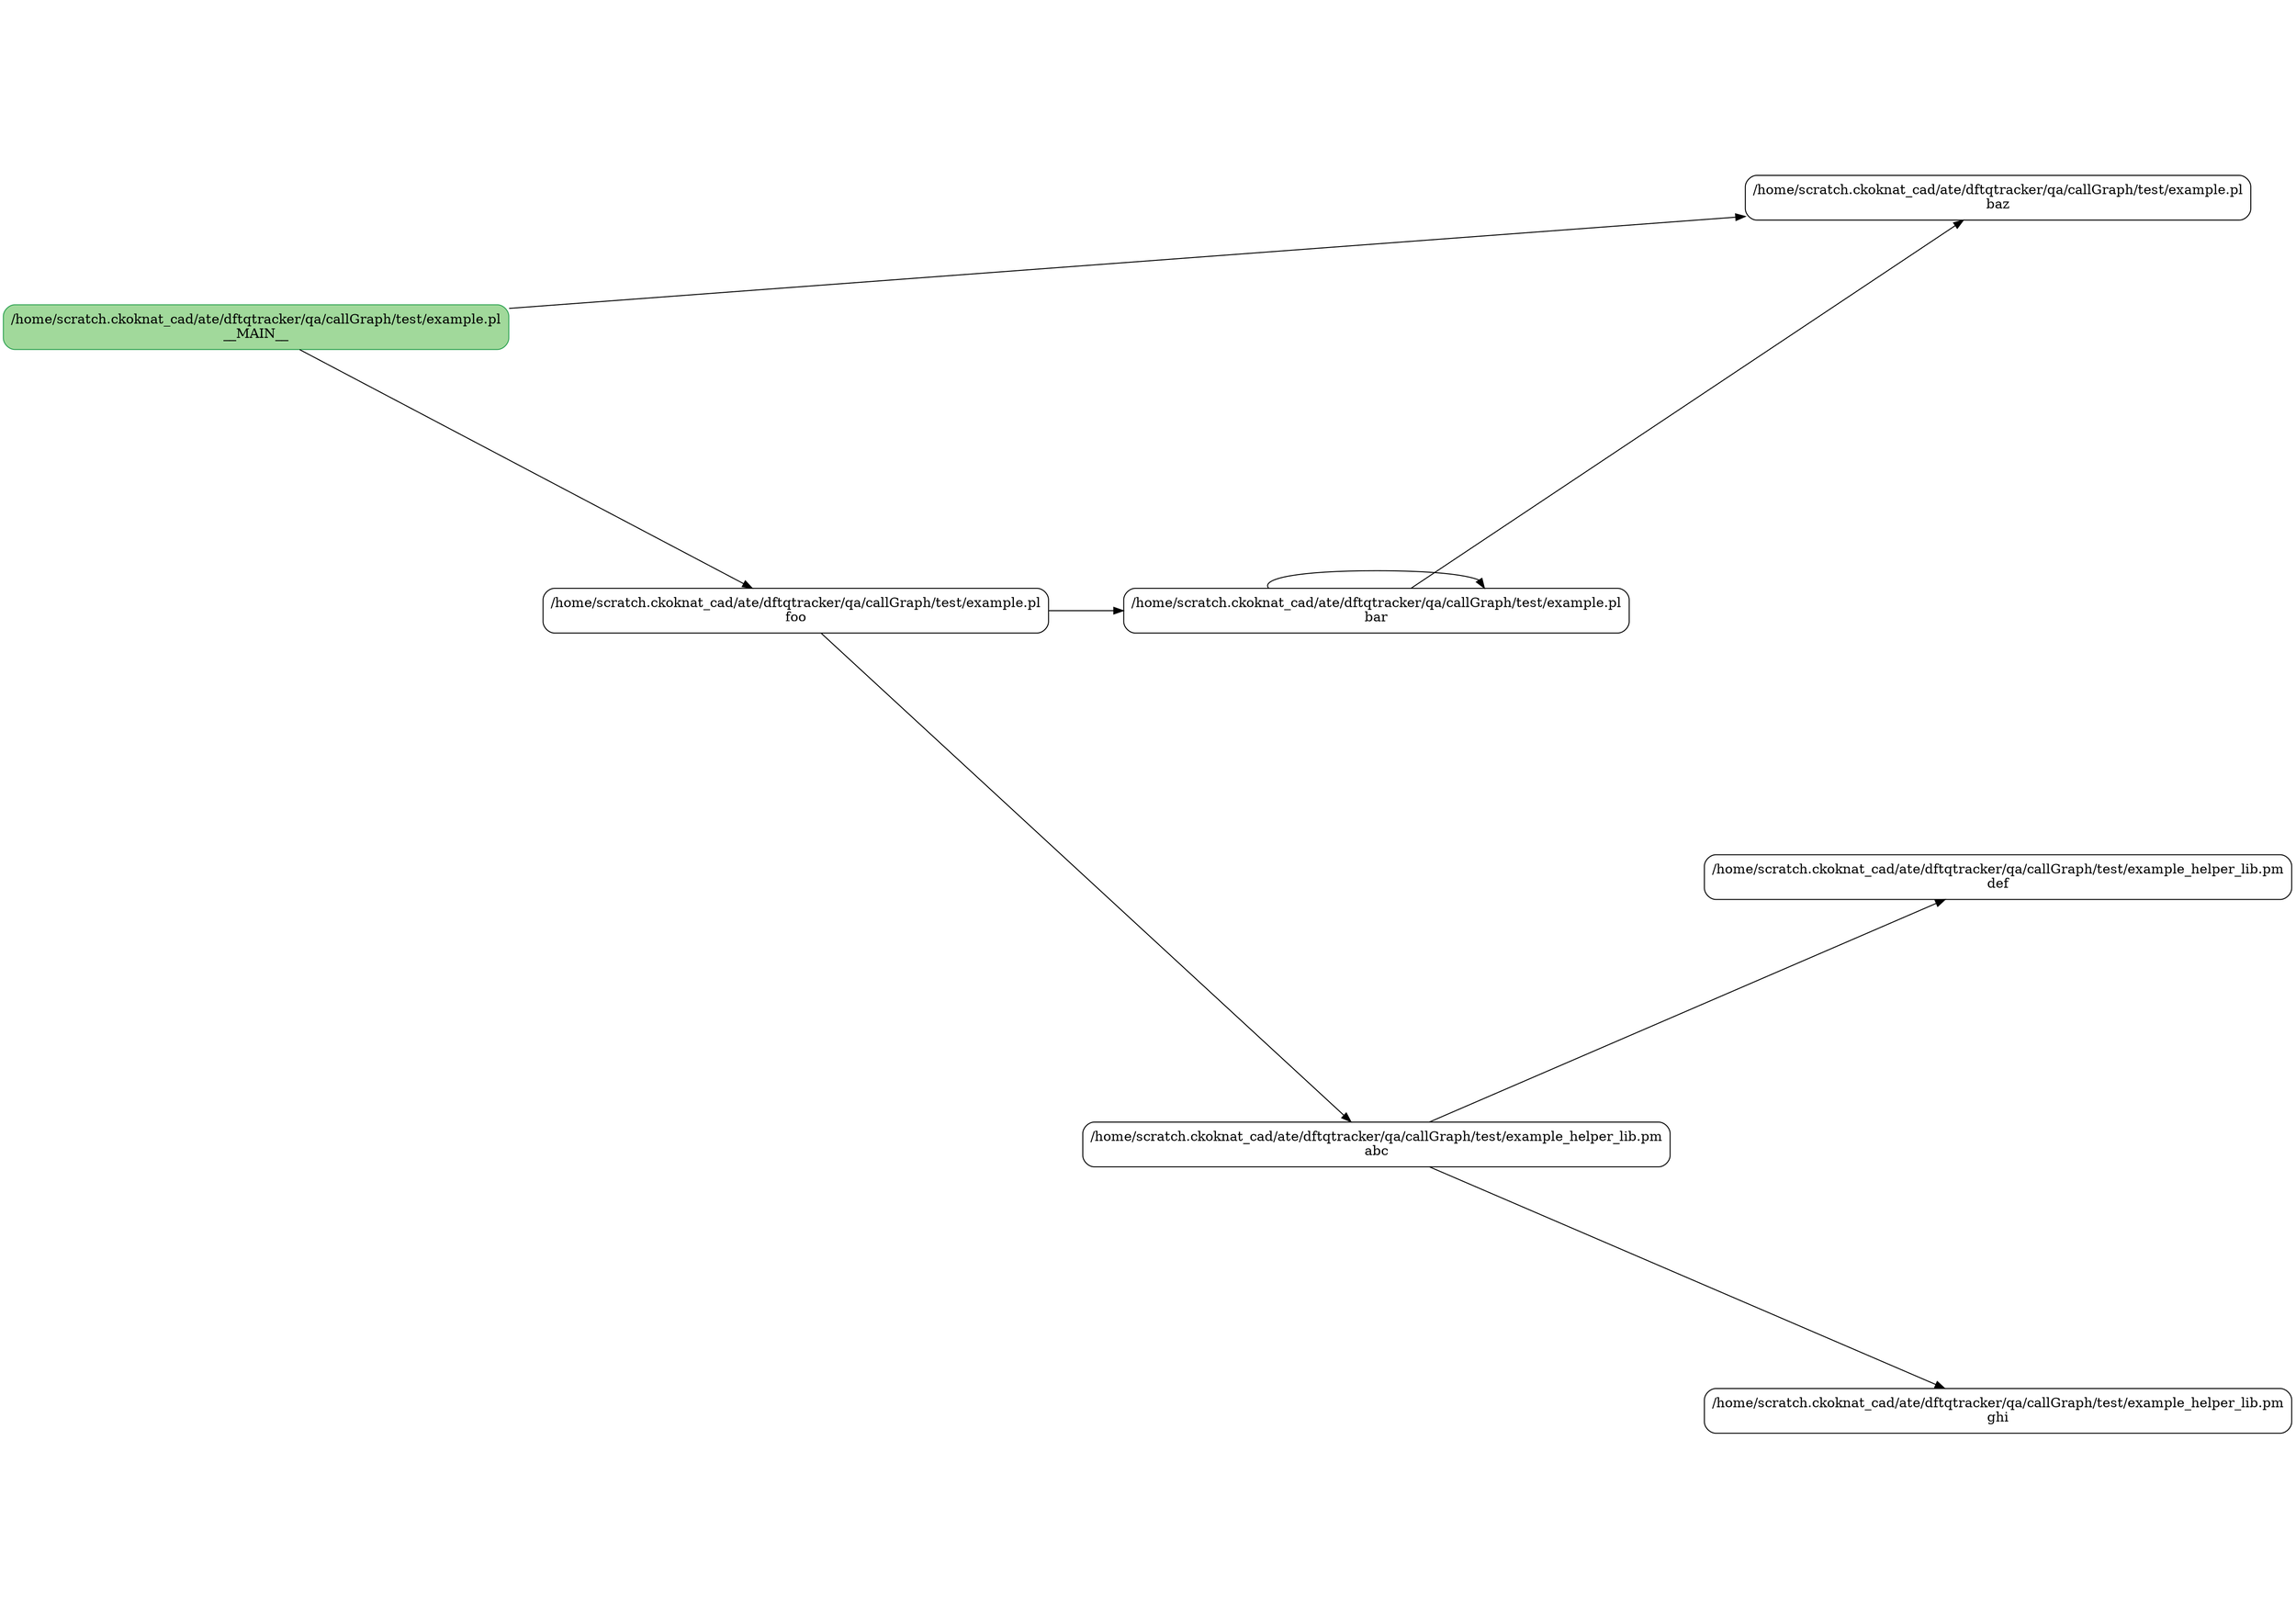 digraph test {
	graph [rankdir=LR, ratio="0.7", concentrate=true];
	node [label="\N", shape=Mrecord];
	graph [bb="0,0,1880,1316"];
	node1 [label="/home/scratch.ckoknat_cad/ate/dftqtracker/qa/callGraph/test/example.pl\n__MAIN__", color="/greens3/3", fillcolor="/greens3/2", style=filled, pos="204,1048.6", width="5.6667", height="0.65278"];
	node2 [label="/home/scratch.ckoknat_cad/ate/dftqtracker/qa/callGraph/test/example.pl\nbar", pos="1127,815.65", width="5.6667", height="0.65278"];
	node3 [label="/home/scratch.ckoknat_cad/ate/dftqtracker/qa/callGraph/test/example.pl\nbaz", pos="1641,1158.6", width="5.6667", height="0.65278"];
	node4 [label="/home/scratch.ckoknat_cad/ate/dftqtracker/qa/callGraph/test/example.pl\nfoo", pos="648,815.65", width="5.6667", height="0.65278"];
	node5 [label="/home/scratch.ckoknat_cad/ate/dftqtracker/qa/callGraph/test/example_helper_lib.pm\nabc", pos="1127,376.65", width="6.6111", height="0.65278"];
	node6 [label="/home/scratch.ckoknat_cad/ate/dftqtracker/qa/callGraph/test/example_helper_lib.pm\ndef", pos="1641,596.65", width="6.6111", height="0.65278"];
	node7 [label="/home/scratch.ckoknat_cad/ate/dftqtracker/qa/callGraph/test/example_helper_lib.pm\nghi", pos="1641,157.65", width="6.6111", height="0.65278"];
	node1 -> node3 [pos="e,1436.8,1143 408.36,1064.3 678.36,1085 1151.8,1121.2 1426.7,1142.2"];
	node1 -> node4 [pos="e,603.98,838.74 248.2,1025.5 330.39,982.32 506.44,889.93 594.93,843.5"];
	node2 -> node2 [pos="e,1215.8,838.83 1038.2,838.83 1032,848.47 1061.6,856.65 1127,856.65 1171.4,856.65 1199.3,852.87 1210.7,847.42"];
	node2 -> node3 [pos="e,1606.3,1135.5 1161.5,838.68 1252.4,899.33 1498.1,1063.3 1597.9,1129.9"];
	node4 -> node2 [pos="e,922.87,815.65 852.18,815.65 872.21,815.65 892.57,815.65 912.69,815.65"];
	node4 -> node5 [pos="e,1101.6,399.88 673.41,792.35 754.04,718.46 1004,489.33 1094.2,406.72"];
	node5 -> node6 [pos="e,1586.9,573.5 1181,399.77 1276.8,440.75 1475.6,525.87 1577.7,569.53"];
	node5 -> node7 [pos="e,1586.9,180.69 1181,353.62 1276.8,312.84 1475.6,228.1 1577.7,184.64"];
}
